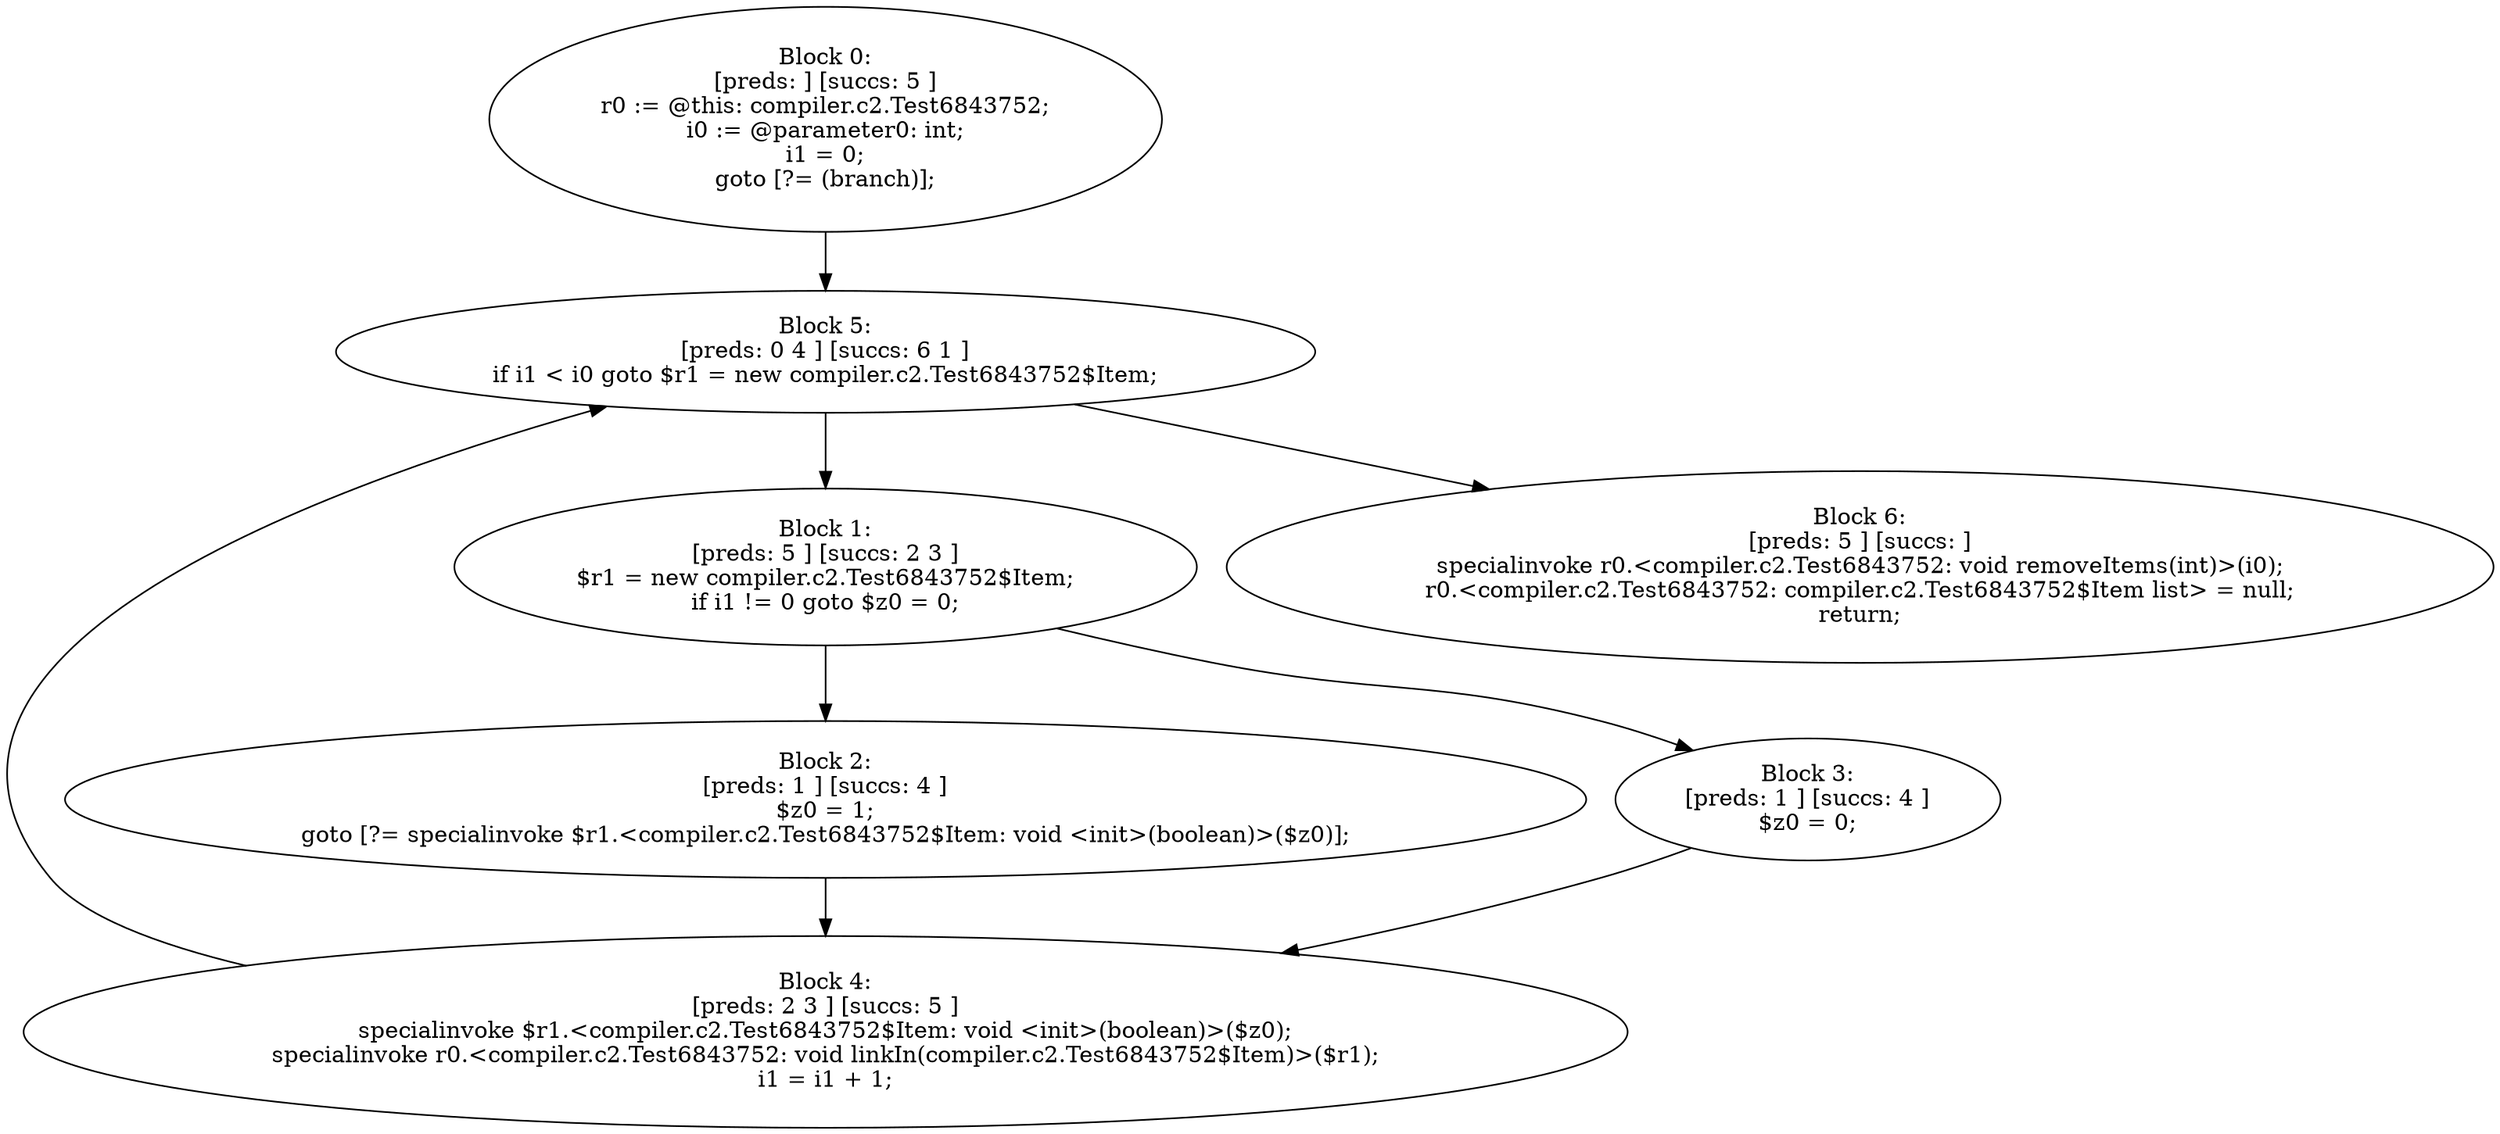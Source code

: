 digraph "unitGraph" {
    "Block 0:
[preds: ] [succs: 5 ]
r0 := @this: compiler.c2.Test6843752;
i0 := @parameter0: int;
i1 = 0;
goto [?= (branch)];
"
    "Block 1:
[preds: 5 ] [succs: 2 3 ]
$r1 = new compiler.c2.Test6843752$Item;
if i1 != 0 goto $z0 = 0;
"
    "Block 2:
[preds: 1 ] [succs: 4 ]
$z0 = 1;
goto [?= specialinvoke $r1.<compiler.c2.Test6843752$Item: void <init>(boolean)>($z0)];
"
    "Block 3:
[preds: 1 ] [succs: 4 ]
$z0 = 0;
"
    "Block 4:
[preds: 2 3 ] [succs: 5 ]
specialinvoke $r1.<compiler.c2.Test6843752$Item: void <init>(boolean)>($z0);
specialinvoke r0.<compiler.c2.Test6843752: void linkIn(compiler.c2.Test6843752$Item)>($r1);
i1 = i1 + 1;
"
    "Block 5:
[preds: 0 4 ] [succs: 6 1 ]
if i1 < i0 goto $r1 = new compiler.c2.Test6843752$Item;
"
    "Block 6:
[preds: 5 ] [succs: ]
specialinvoke r0.<compiler.c2.Test6843752: void removeItems(int)>(i0);
r0.<compiler.c2.Test6843752: compiler.c2.Test6843752$Item list> = null;
return;
"
    "Block 0:
[preds: ] [succs: 5 ]
r0 := @this: compiler.c2.Test6843752;
i0 := @parameter0: int;
i1 = 0;
goto [?= (branch)];
"->"Block 5:
[preds: 0 4 ] [succs: 6 1 ]
if i1 < i0 goto $r1 = new compiler.c2.Test6843752$Item;
";
    "Block 1:
[preds: 5 ] [succs: 2 3 ]
$r1 = new compiler.c2.Test6843752$Item;
if i1 != 0 goto $z0 = 0;
"->"Block 2:
[preds: 1 ] [succs: 4 ]
$z0 = 1;
goto [?= specialinvoke $r1.<compiler.c2.Test6843752$Item: void <init>(boolean)>($z0)];
";
    "Block 1:
[preds: 5 ] [succs: 2 3 ]
$r1 = new compiler.c2.Test6843752$Item;
if i1 != 0 goto $z0 = 0;
"->"Block 3:
[preds: 1 ] [succs: 4 ]
$z0 = 0;
";
    "Block 2:
[preds: 1 ] [succs: 4 ]
$z0 = 1;
goto [?= specialinvoke $r1.<compiler.c2.Test6843752$Item: void <init>(boolean)>($z0)];
"->"Block 4:
[preds: 2 3 ] [succs: 5 ]
specialinvoke $r1.<compiler.c2.Test6843752$Item: void <init>(boolean)>($z0);
specialinvoke r0.<compiler.c2.Test6843752: void linkIn(compiler.c2.Test6843752$Item)>($r1);
i1 = i1 + 1;
";
    "Block 3:
[preds: 1 ] [succs: 4 ]
$z0 = 0;
"->"Block 4:
[preds: 2 3 ] [succs: 5 ]
specialinvoke $r1.<compiler.c2.Test6843752$Item: void <init>(boolean)>($z0);
specialinvoke r0.<compiler.c2.Test6843752: void linkIn(compiler.c2.Test6843752$Item)>($r1);
i1 = i1 + 1;
";
    "Block 4:
[preds: 2 3 ] [succs: 5 ]
specialinvoke $r1.<compiler.c2.Test6843752$Item: void <init>(boolean)>($z0);
specialinvoke r0.<compiler.c2.Test6843752: void linkIn(compiler.c2.Test6843752$Item)>($r1);
i1 = i1 + 1;
"->"Block 5:
[preds: 0 4 ] [succs: 6 1 ]
if i1 < i0 goto $r1 = new compiler.c2.Test6843752$Item;
";
    "Block 5:
[preds: 0 4 ] [succs: 6 1 ]
if i1 < i0 goto $r1 = new compiler.c2.Test6843752$Item;
"->"Block 6:
[preds: 5 ] [succs: ]
specialinvoke r0.<compiler.c2.Test6843752: void removeItems(int)>(i0);
r0.<compiler.c2.Test6843752: compiler.c2.Test6843752$Item list> = null;
return;
";
    "Block 5:
[preds: 0 4 ] [succs: 6 1 ]
if i1 < i0 goto $r1 = new compiler.c2.Test6843752$Item;
"->"Block 1:
[preds: 5 ] [succs: 2 3 ]
$r1 = new compiler.c2.Test6843752$Item;
if i1 != 0 goto $z0 = 0;
";
}
